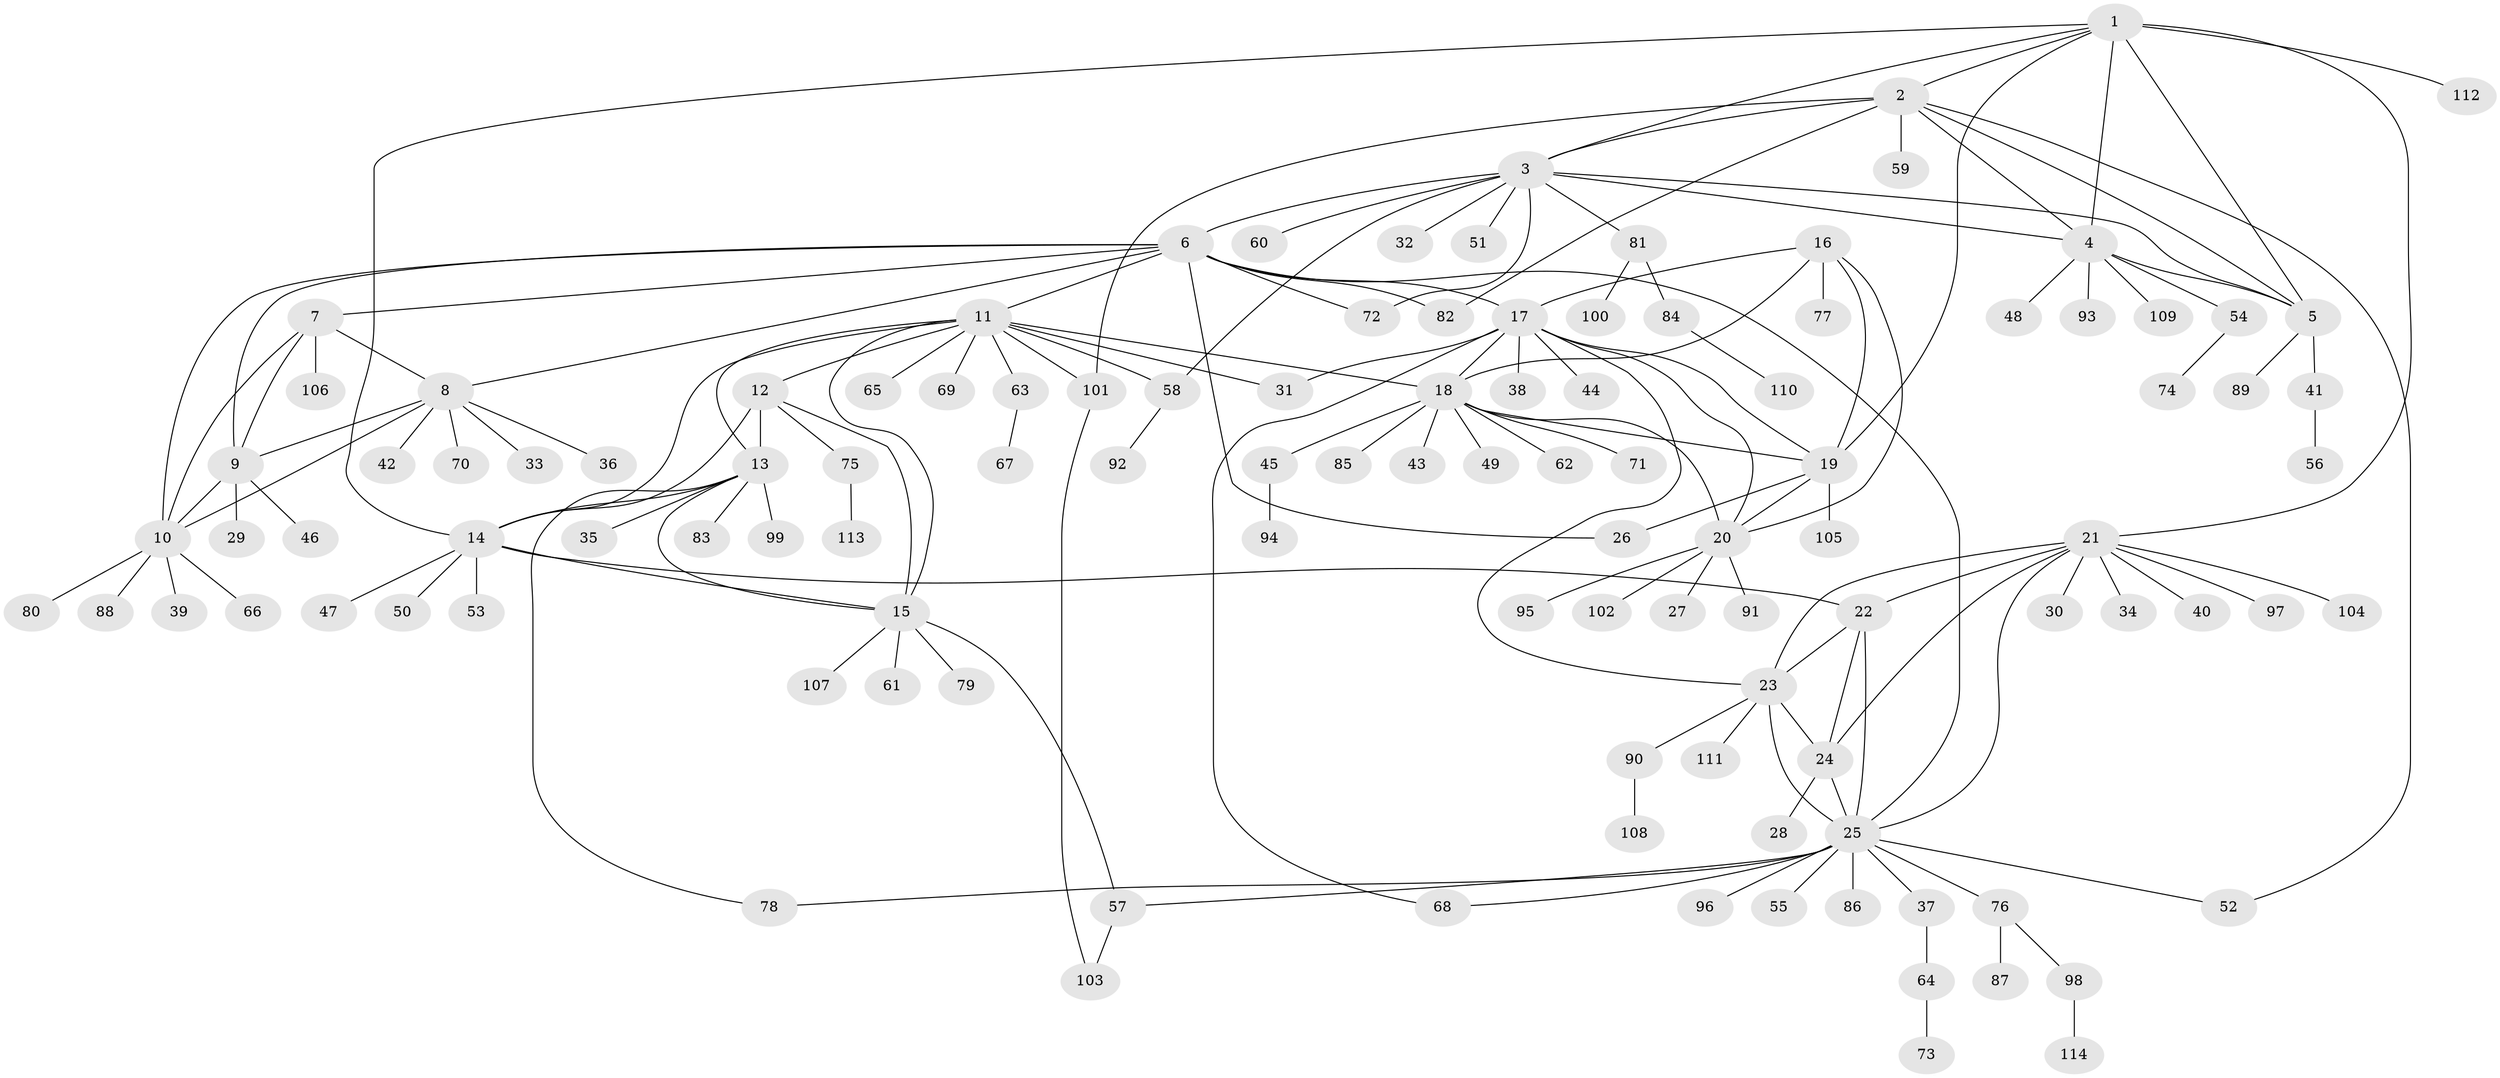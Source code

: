 // Generated by graph-tools (version 1.1) at 2025/15/03/09/25 04:15:52]
// undirected, 114 vertices, 160 edges
graph export_dot {
graph [start="1"]
  node [color=gray90,style=filled];
  1;
  2;
  3;
  4;
  5;
  6;
  7;
  8;
  9;
  10;
  11;
  12;
  13;
  14;
  15;
  16;
  17;
  18;
  19;
  20;
  21;
  22;
  23;
  24;
  25;
  26;
  27;
  28;
  29;
  30;
  31;
  32;
  33;
  34;
  35;
  36;
  37;
  38;
  39;
  40;
  41;
  42;
  43;
  44;
  45;
  46;
  47;
  48;
  49;
  50;
  51;
  52;
  53;
  54;
  55;
  56;
  57;
  58;
  59;
  60;
  61;
  62;
  63;
  64;
  65;
  66;
  67;
  68;
  69;
  70;
  71;
  72;
  73;
  74;
  75;
  76;
  77;
  78;
  79;
  80;
  81;
  82;
  83;
  84;
  85;
  86;
  87;
  88;
  89;
  90;
  91;
  92;
  93;
  94;
  95;
  96;
  97;
  98;
  99;
  100;
  101;
  102;
  103;
  104;
  105;
  106;
  107;
  108;
  109;
  110;
  111;
  112;
  113;
  114;
  1 -- 2;
  1 -- 3;
  1 -- 4;
  1 -- 5;
  1 -- 14;
  1 -- 19;
  1 -- 21;
  1 -- 112;
  2 -- 3;
  2 -- 4;
  2 -- 5;
  2 -- 52;
  2 -- 59;
  2 -- 82;
  2 -- 101;
  3 -- 4;
  3 -- 5;
  3 -- 6;
  3 -- 32;
  3 -- 51;
  3 -- 58;
  3 -- 60;
  3 -- 72;
  3 -- 81;
  4 -- 5;
  4 -- 48;
  4 -- 54;
  4 -- 93;
  4 -- 109;
  5 -- 41;
  5 -- 89;
  6 -- 7;
  6 -- 8;
  6 -- 9;
  6 -- 10;
  6 -- 11;
  6 -- 17;
  6 -- 25;
  6 -- 26;
  6 -- 72;
  6 -- 82;
  7 -- 8;
  7 -- 9;
  7 -- 10;
  7 -- 106;
  8 -- 9;
  8 -- 10;
  8 -- 33;
  8 -- 36;
  8 -- 42;
  8 -- 70;
  9 -- 10;
  9 -- 29;
  9 -- 46;
  10 -- 39;
  10 -- 66;
  10 -- 80;
  10 -- 88;
  11 -- 12;
  11 -- 13;
  11 -- 14;
  11 -- 15;
  11 -- 18;
  11 -- 31;
  11 -- 58;
  11 -- 63;
  11 -- 65;
  11 -- 69;
  11 -- 101;
  12 -- 13;
  12 -- 14;
  12 -- 15;
  12 -- 75;
  13 -- 14;
  13 -- 15;
  13 -- 35;
  13 -- 78;
  13 -- 83;
  13 -- 99;
  14 -- 15;
  14 -- 22;
  14 -- 47;
  14 -- 50;
  14 -- 53;
  15 -- 57;
  15 -- 61;
  15 -- 79;
  15 -- 107;
  16 -- 17;
  16 -- 18;
  16 -- 19;
  16 -- 20;
  16 -- 77;
  17 -- 18;
  17 -- 19;
  17 -- 20;
  17 -- 23;
  17 -- 31;
  17 -- 38;
  17 -- 44;
  17 -- 68;
  18 -- 19;
  18 -- 20;
  18 -- 43;
  18 -- 45;
  18 -- 49;
  18 -- 62;
  18 -- 71;
  18 -- 85;
  19 -- 20;
  19 -- 26;
  19 -- 105;
  20 -- 27;
  20 -- 91;
  20 -- 95;
  20 -- 102;
  21 -- 22;
  21 -- 23;
  21 -- 24;
  21 -- 25;
  21 -- 30;
  21 -- 34;
  21 -- 40;
  21 -- 97;
  21 -- 104;
  22 -- 23;
  22 -- 24;
  22 -- 25;
  23 -- 24;
  23 -- 25;
  23 -- 90;
  23 -- 111;
  24 -- 25;
  24 -- 28;
  25 -- 37;
  25 -- 52;
  25 -- 55;
  25 -- 57;
  25 -- 68;
  25 -- 76;
  25 -- 78;
  25 -- 86;
  25 -- 96;
  37 -- 64;
  41 -- 56;
  45 -- 94;
  54 -- 74;
  57 -- 103;
  58 -- 92;
  63 -- 67;
  64 -- 73;
  75 -- 113;
  76 -- 87;
  76 -- 98;
  81 -- 84;
  81 -- 100;
  84 -- 110;
  90 -- 108;
  98 -- 114;
  101 -- 103;
}
